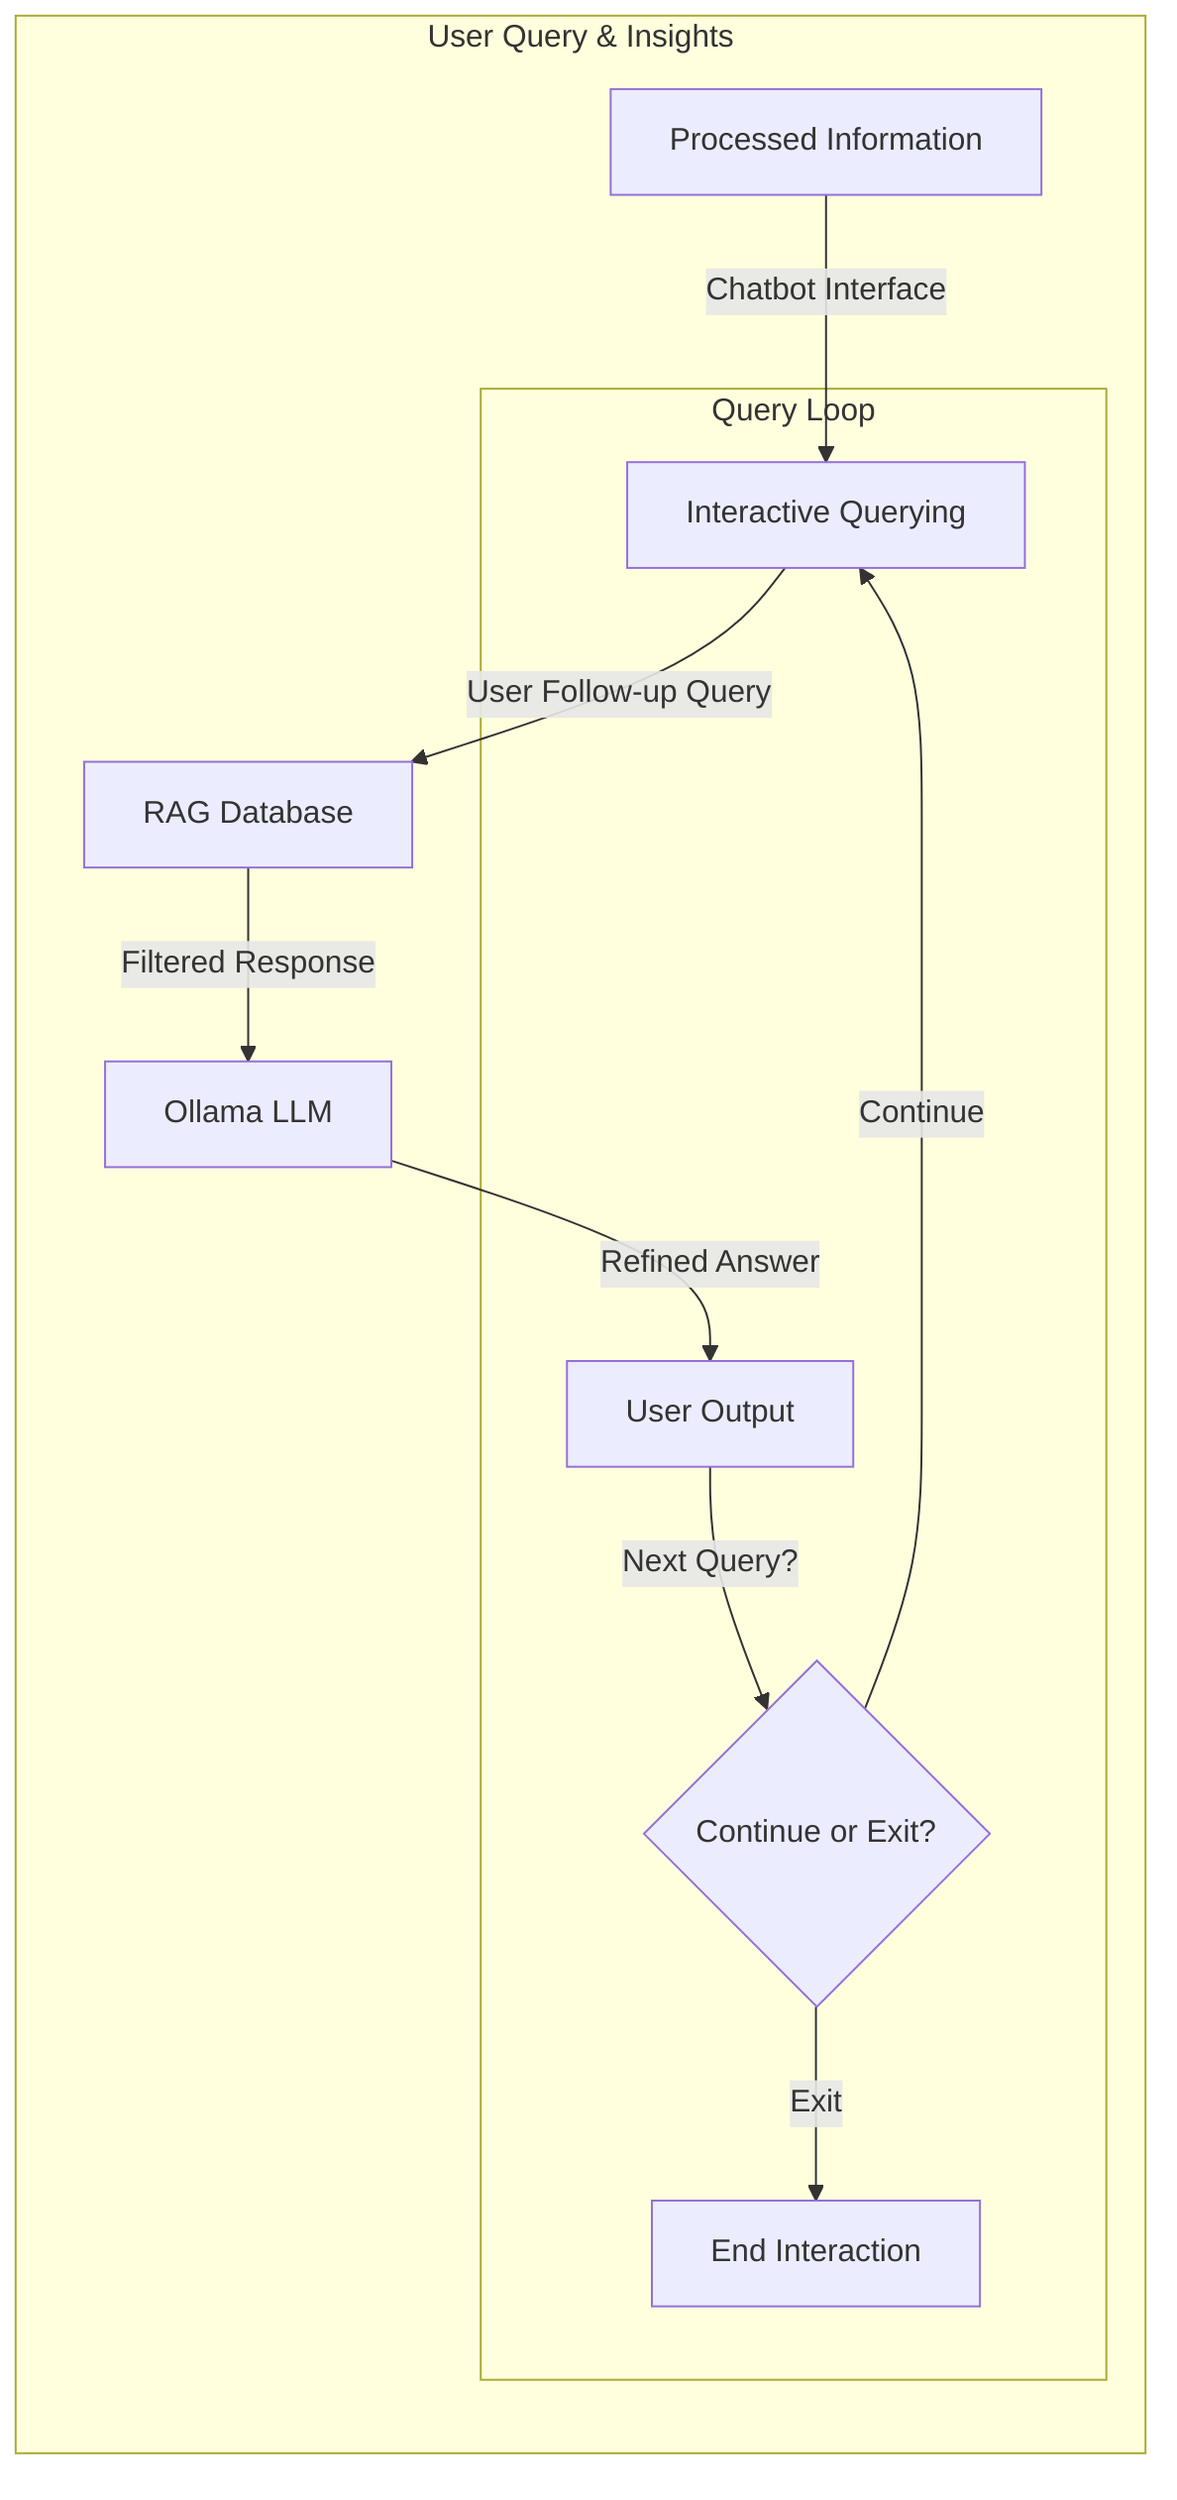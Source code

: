 graph LR
  subgraph "User Query & Insights"
    O[Processed Information] -->|Chatbot Interface| P[Interactive Querying]
    P -->|User Follow-up Query| Q[RAG Database]
    Q -->|Filtered Response| R[Ollama LLM]
    R -->|Refined Answer| S[User Output]

    subgraph "Query Loop"
      S -->|Next Query?| T{Continue or Exit?}
      T -->|Continue| P
      T -->|Exit| U[End Interaction]
    end
  end